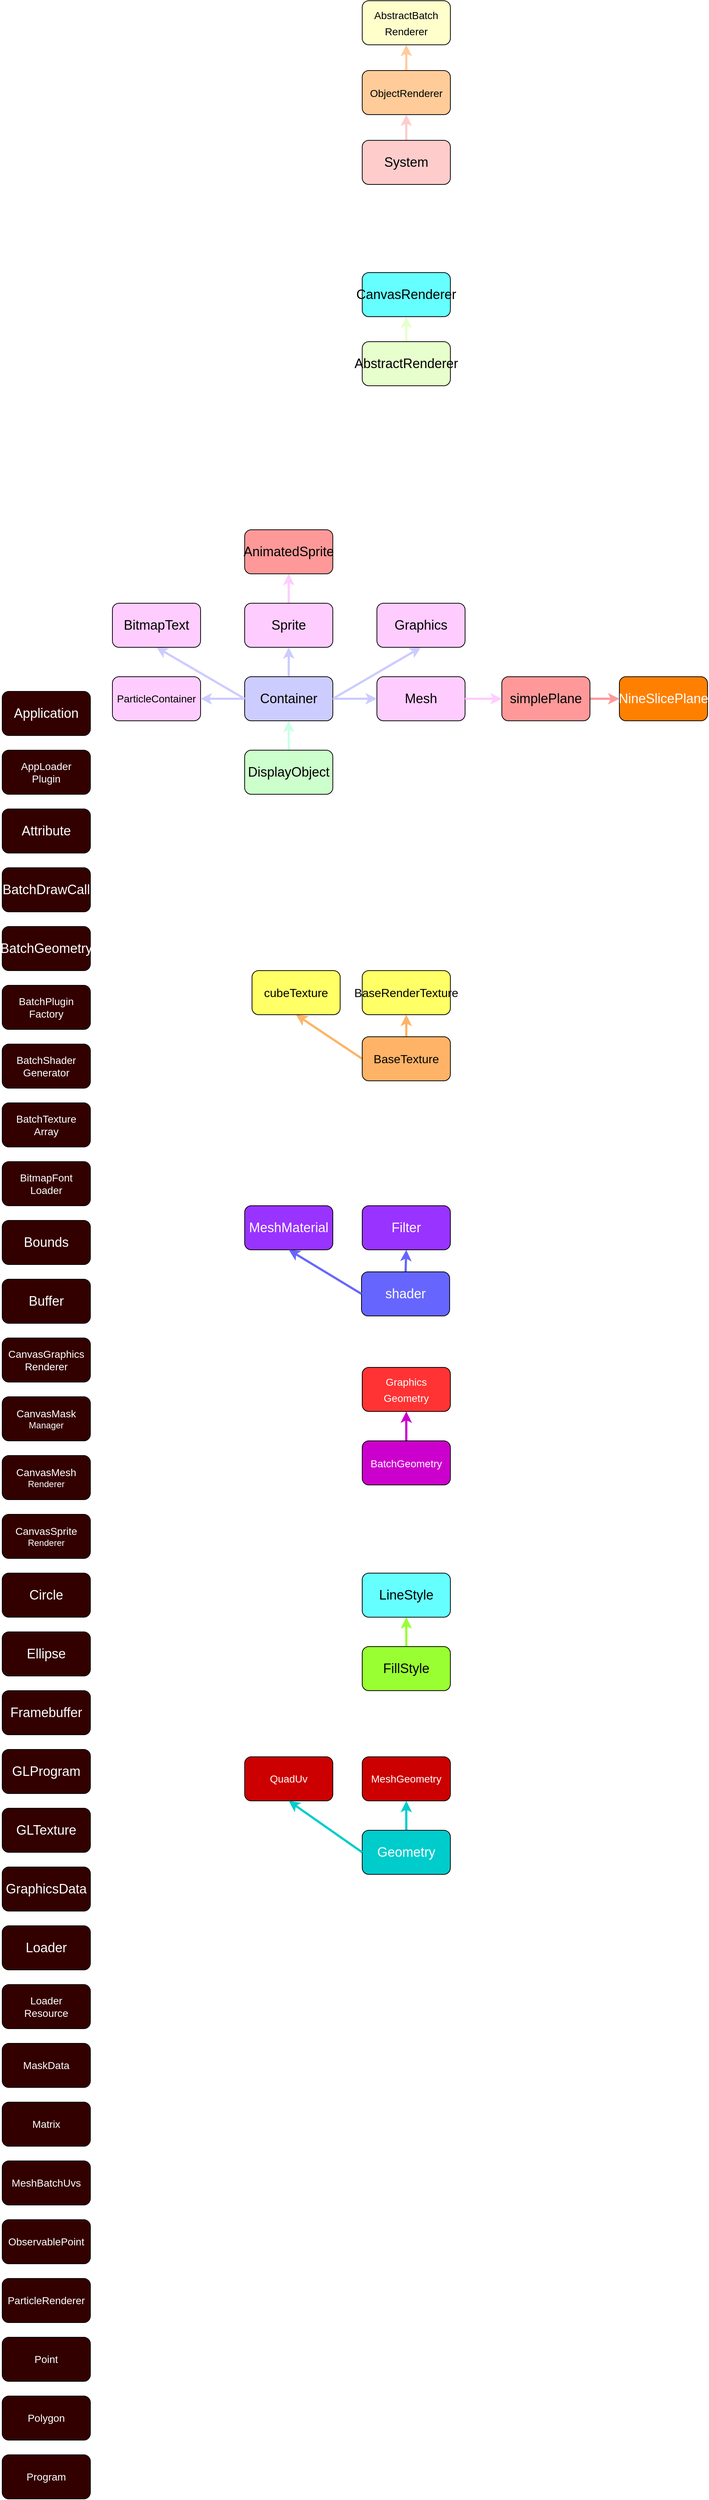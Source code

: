 <mxfile version="12.3.9" type="github" pages="1">
  <diagram id="thLPAHnBat29S-Hlk40B" name="第 1 页">
    <mxGraphModel dx="1695" dy="482" grid="1" gridSize="10" guides="0" tooltips="1" connect="1" arrows="1" fold="1" page="1" pageScale="1" pageWidth="827" pageHeight="1169" math="0" shadow="0">
      <root>
        <mxCell id="0"/>
        <mxCell id="1" parent="0"/>
        <mxCell id="hVxCnSyeNLPReYvmllyp-5" style="rounded=0;orthogonalLoop=1;jettySize=auto;html=1;exitX=0.5;exitY=0;exitDx=0;exitDy=0;entryX=0.5;entryY=1;entryDx=0;entryDy=0;strokeColor=#FFCCCC;strokeWidth=3;" edge="1" parent="1" source="hVxCnSyeNLPReYvmllyp-2" target="hVxCnSyeNLPReYvmllyp-3">
          <mxGeometry relative="1" as="geometry"/>
        </mxCell>
        <mxCell id="hVxCnSyeNLPReYvmllyp-2" value="&lt;font style=&quot;font-size: 18px&quot;&gt;System&lt;/font&gt;" style="rounded=1;whiteSpace=wrap;html=1;fillColor=#FFCCCC;" vertex="1" parent="1">
          <mxGeometry x="340" y="280" width="120" height="60" as="geometry"/>
        </mxCell>
        <mxCell id="hVxCnSyeNLPReYvmllyp-8" style="edgeStyle=none;rounded=0;orthogonalLoop=1;jettySize=auto;html=1;exitX=0.5;exitY=0;exitDx=0;exitDy=0;strokeColor=#FFCC99;strokeWidth=3;" edge="1" parent="1" source="hVxCnSyeNLPReYvmllyp-3" target="hVxCnSyeNLPReYvmllyp-7">
          <mxGeometry relative="1" as="geometry"/>
        </mxCell>
        <mxCell id="hVxCnSyeNLPReYvmllyp-3" value="&lt;font style=&quot;font-size: 14px&quot;&gt;ObjectRenderer&lt;/font&gt;" style="rounded=1;whiteSpace=wrap;html=1;fillColor=#FFCC99;gradientColor=none;fontSize=18;" vertex="1" parent="1">
          <mxGeometry x="340" y="185" width="120" height="60" as="geometry"/>
        </mxCell>
        <mxCell id="hVxCnSyeNLPReYvmllyp-7" value="&lt;font style=&quot;font-size: 14px&quot;&gt;AbstractBatch&lt;br&gt;Renderer&lt;/font&gt;" style="rounded=1;whiteSpace=wrap;html=1;fillColor=#FFFFCC;gradientColor=none;fontSize=18;" vertex="1" parent="1">
          <mxGeometry x="340" y="90" width="120" height="60" as="geometry"/>
        </mxCell>
        <mxCell id="hVxCnSyeNLPReYvmllyp-39" style="edgeStyle=none;rounded=0;orthogonalLoop=1;jettySize=auto;html=1;exitX=0.5;exitY=0;exitDx=0;exitDy=0;entryX=0.5;entryY=1;entryDx=0;entryDy=0;strokeColor=#E6FFCC;strokeWidth=3;" edge="1" parent="1" source="hVxCnSyeNLPReYvmllyp-9" target="hVxCnSyeNLPReYvmllyp-38">
          <mxGeometry relative="1" as="geometry"/>
        </mxCell>
        <mxCell id="hVxCnSyeNLPReYvmllyp-9" value="&lt;span style=&quot;font-size: 18px&quot;&gt;AbstractRenderer&lt;/span&gt;" style="rounded=1;whiteSpace=wrap;html=1;fillColor=#E6FFCC;" vertex="1" parent="1">
          <mxGeometry x="340" y="554" width="120" height="60" as="geometry"/>
        </mxCell>
        <mxCell id="hVxCnSyeNLPReYvmllyp-13" style="edgeStyle=none;rounded=0;orthogonalLoop=1;jettySize=auto;html=1;exitX=0.5;exitY=0;exitDx=0;exitDy=0;entryX=0.5;entryY=1;entryDx=0;entryDy=0;strokeColor=#CCFFE6;strokeWidth=3;" edge="1" parent="1" source="hVxCnSyeNLPReYvmllyp-10" target="hVxCnSyeNLPReYvmllyp-11">
          <mxGeometry relative="1" as="geometry"/>
        </mxCell>
        <mxCell id="hVxCnSyeNLPReYvmllyp-10" value="&lt;span style=&quot;font-size: 18px&quot;&gt;DisplayObject&lt;/span&gt;" style="rounded=1;whiteSpace=wrap;html=1;fillColor=#CCFFCC;gradientColor=none;" vertex="1" parent="1">
          <mxGeometry x="180" y="1110" width="120" height="60" as="geometry"/>
        </mxCell>
        <mxCell id="hVxCnSyeNLPReYvmllyp-15" style="edgeStyle=none;rounded=0;orthogonalLoop=1;jettySize=auto;html=1;exitX=0.5;exitY=0;exitDx=0;exitDy=0;strokeColor=#CCCCFF;strokeWidth=3;" edge="1" parent="1" source="hVxCnSyeNLPReYvmllyp-11" target="hVxCnSyeNLPReYvmllyp-14">
          <mxGeometry relative="1" as="geometry"/>
        </mxCell>
        <mxCell id="hVxCnSyeNLPReYvmllyp-57" style="edgeStyle=none;rounded=0;orthogonalLoop=1;jettySize=auto;html=1;exitX=1;exitY=0.5;exitDx=0;exitDy=0;entryX=0.5;entryY=1;entryDx=0;entryDy=0;strokeColor=#CCCCFF;strokeWidth=3;" edge="1" parent="1" source="hVxCnSyeNLPReYvmllyp-11" target="hVxCnSyeNLPReYvmllyp-56">
          <mxGeometry relative="1" as="geometry"/>
        </mxCell>
        <mxCell id="hVxCnSyeNLPReYvmllyp-11" value="&lt;span style=&quot;font-size: 18px&quot;&gt;Container&lt;/span&gt;" style="rounded=1;whiteSpace=wrap;html=1;fillColor=#CCCCFF;gradientColor=none;" vertex="1" parent="1">
          <mxGeometry x="180" y="1010" width="120" height="60" as="geometry"/>
        </mxCell>
        <mxCell id="hVxCnSyeNLPReYvmllyp-17" style="edgeStyle=none;rounded=0;orthogonalLoop=1;jettySize=auto;html=1;exitX=0.5;exitY=0;exitDx=0;exitDy=0;entryX=0.5;entryY=1;entryDx=0;entryDy=0;strokeColor=#FFCCFF;strokeWidth=3;" edge="1" parent="1" source="hVxCnSyeNLPReYvmllyp-14" target="hVxCnSyeNLPReYvmllyp-16">
          <mxGeometry relative="1" as="geometry"/>
        </mxCell>
        <mxCell id="hVxCnSyeNLPReYvmllyp-14" value="&lt;span style=&quot;font-size: 18px&quot;&gt;Sprite&lt;/span&gt;" style="rounded=1;whiteSpace=wrap;html=1;fillColor=#FFCCFF;gradientColor=none;" vertex="1" parent="1">
          <mxGeometry x="180" y="910" width="120" height="60" as="geometry"/>
        </mxCell>
        <mxCell id="hVxCnSyeNLPReYvmllyp-16" value="&lt;span style=&quot;font-size: 18px&quot;&gt;AnimatedSprite&lt;/span&gt;" style="rounded=1;whiteSpace=wrap;html=1;fillColor=#FF9999;gradientColor=none;" vertex="1" parent="1">
          <mxGeometry x="180" y="810" width="120" height="60" as="geometry"/>
        </mxCell>
        <mxCell id="hVxCnSyeNLPReYvmllyp-18" value="&lt;span style=&quot;font-size: 18px&quot;&gt;&lt;font color=&quot;#ffffff&quot;&gt;Application&lt;/font&gt;&lt;/span&gt;" style="rounded=1;whiteSpace=wrap;html=1;fillColor=#330000;gradientColor=none;" vertex="1" parent="1">
          <mxGeometry x="-150" y="1030" width="120" height="60" as="geometry"/>
        </mxCell>
        <mxCell id="hVxCnSyeNLPReYvmllyp-19" value="&lt;font color=&quot;#ffffff&quot; style=&quot;font-size: 14px&quot;&gt;AppLoader&lt;br&gt;Plugin&lt;/font&gt;" style="rounded=1;whiteSpace=wrap;html=1;fillColor=#330000;gradientColor=none;" vertex="1" parent="1">
          <mxGeometry x="-150" y="1110" width="120" height="60" as="geometry"/>
        </mxCell>
        <mxCell id="hVxCnSyeNLPReYvmllyp-20" value="&lt;span style=&quot;font-size: 18px&quot;&gt;&lt;font color=&quot;#ffffff&quot;&gt;Attribute&lt;/font&gt;&lt;/span&gt;" style="rounded=1;whiteSpace=wrap;html=1;fillColor=#330000;gradientColor=none;" vertex="1" parent="1">
          <mxGeometry x="-150" y="1190" width="120" height="60" as="geometry"/>
        </mxCell>
        <mxCell id="hVxCnSyeNLPReYvmllyp-23" style="edgeStyle=none;rounded=0;orthogonalLoop=1;jettySize=auto;html=1;exitX=0.5;exitY=0;exitDx=0;exitDy=0;strokeColor=#FFB366;strokeWidth=3;" edge="1" parent="1" source="hVxCnSyeNLPReYvmllyp-21" target="hVxCnSyeNLPReYvmllyp-22">
          <mxGeometry relative="1" as="geometry"/>
        </mxCell>
        <mxCell id="hVxCnSyeNLPReYvmllyp-43" style="edgeStyle=none;rounded=0;orthogonalLoop=1;jettySize=auto;html=1;exitX=0;exitY=0.5;exitDx=0;exitDy=0;entryX=0.5;entryY=1;entryDx=0;entryDy=0;strokeColor=#FFB366;strokeWidth=3;" edge="1" parent="1" source="hVxCnSyeNLPReYvmllyp-21" target="hVxCnSyeNLPReYvmllyp-42">
          <mxGeometry relative="1" as="geometry"/>
        </mxCell>
        <mxCell id="hVxCnSyeNLPReYvmllyp-21" value="&lt;font size=&quot;3&quot;&gt;BaseTexture&lt;/font&gt;" style="rounded=1;whiteSpace=wrap;html=1;fillColor=#FFB366;gradientColor=none;" vertex="1" parent="1">
          <mxGeometry x="340" y="1500" width="120" height="60" as="geometry"/>
        </mxCell>
        <mxCell id="hVxCnSyeNLPReYvmllyp-22" value="&lt;font size=&quot;3&quot;&gt;BaseRenderTexture&lt;/font&gt;" style="rounded=1;whiteSpace=wrap;html=1;fillColor=#FFFF66;gradientColor=none;" vertex="1" parent="1">
          <mxGeometry x="340" y="1410" width="120" height="60" as="geometry"/>
        </mxCell>
        <mxCell id="hVxCnSyeNLPReYvmllyp-24" value="&lt;span style=&quot;font-size: 18px&quot;&gt;&lt;font color=&quot;#ffffff&quot;&gt;BatchDrawCall&lt;/font&gt;&lt;/span&gt;" style="rounded=1;whiteSpace=wrap;html=1;fillColor=#330000;gradientColor=none;" vertex="1" parent="1">
          <mxGeometry x="-150" y="1270" width="120" height="60" as="geometry"/>
        </mxCell>
        <mxCell id="hVxCnSyeNLPReYvmllyp-25" value="&lt;font color=&quot;#ffffff&quot; style=&quot;font-size: 18px&quot;&gt;BatchGeometry&lt;/font&gt;" style="rounded=1;whiteSpace=wrap;html=1;fillColor=#330000;gradientColor=none;" vertex="1" parent="1">
          <mxGeometry x="-150" y="1350" width="120" height="60" as="geometry"/>
        </mxCell>
        <mxCell id="hVxCnSyeNLPReYvmllyp-26" value="&lt;font color=&quot;#ffffff&quot; style=&quot;font-size: 14px&quot;&gt;BatchPlugin&lt;br&gt;Factory&lt;/font&gt;" style="rounded=1;whiteSpace=wrap;html=1;fillColor=#330000;gradientColor=none;" vertex="1" parent="1">
          <mxGeometry x="-150" y="1430" width="120" height="60" as="geometry"/>
        </mxCell>
        <mxCell id="hVxCnSyeNLPReYvmllyp-27" value="&lt;font color=&quot;#ffffff&quot; style=&quot;font-size: 14px&quot;&gt;BatchShader&lt;br&gt;Generator&lt;/font&gt;" style="rounded=1;whiteSpace=wrap;html=1;fillColor=#330000;gradientColor=none;" vertex="1" parent="1">
          <mxGeometry x="-150" y="1510" width="120" height="60" as="geometry"/>
        </mxCell>
        <mxCell id="hVxCnSyeNLPReYvmllyp-28" value="&lt;font color=&quot;#ffffff&quot; style=&quot;font-size: 14px&quot;&gt;BatchTexture&lt;br&gt;Array&lt;/font&gt;" style="rounded=1;whiteSpace=wrap;html=1;fillColor=#330000;gradientColor=none;" vertex="1" parent="1">
          <mxGeometry x="-150" y="1590" width="120" height="60" as="geometry"/>
        </mxCell>
        <mxCell id="hVxCnSyeNLPReYvmllyp-29" value="&lt;font color=&quot;#ffffff&quot; style=&quot;font-size: 14px&quot;&gt;BitmapFont&lt;br&gt;Loader&lt;br&gt;&lt;/font&gt;" style="rounded=1;whiteSpace=wrap;html=1;fillColor=#330000;gradientColor=none;" vertex="1" parent="1">
          <mxGeometry x="-150" y="1670" width="120" height="60" as="geometry"/>
        </mxCell>
        <mxCell id="hVxCnSyeNLPReYvmllyp-30" style="edgeStyle=none;rounded=0;orthogonalLoop=1;jettySize=auto;html=1;exitX=0;exitY=0.5;exitDx=0;exitDy=0;strokeColor=#CCCCFF;strokeWidth=3;entryX=0.5;entryY=1;entryDx=0;entryDy=0;" edge="1" parent="1" source="hVxCnSyeNLPReYvmllyp-11" target="hVxCnSyeNLPReYvmllyp-32">
          <mxGeometry relative="1" as="geometry">
            <mxPoint x="250" y="1020" as="sourcePoint"/>
            <mxPoint x="60" y="1030" as="targetPoint"/>
          </mxGeometry>
        </mxCell>
        <mxCell id="hVxCnSyeNLPReYvmllyp-32" value="&lt;span style=&quot;font-size: 18px&quot;&gt;BitmapText&lt;/span&gt;" style="rounded=1;whiteSpace=wrap;html=1;fillColor=#FFCCFF;gradientColor=none;" vertex="1" parent="1">
          <mxGeometry y="910" width="120" height="60" as="geometry"/>
        </mxCell>
        <mxCell id="hVxCnSyeNLPReYvmllyp-33" value="&lt;font color=&quot;#ffffff&quot;&gt;&lt;font style=&quot;font-size: 18px&quot;&gt;Bounds&lt;/font&gt;&lt;br&gt;&lt;/font&gt;" style="rounded=1;whiteSpace=wrap;html=1;fillColor=#330000;gradientColor=none;" vertex="1" parent="1">
          <mxGeometry x="-150" y="1750" width="120" height="60" as="geometry"/>
        </mxCell>
        <mxCell id="hVxCnSyeNLPReYvmllyp-34" value="&lt;font color=&quot;#ffffff&quot;&gt;&lt;font style=&quot;font-size: 18px&quot;&gt;Buffer&lt;/font&gt;&lt;br&gt;&lt;/font&gt;" style="rounded=1;whiteSpace=wrap;html=1;fillColor=#330000;gradientColor=none;" vertex="1" parent="1">
          <mxGeometry x="-150" y="1830" width="120" height="60" as="geometry"/>
        </mxCell>
        <mxCell id="hVxCnSyeNLPReYvmllyp-35" value="&lt;font color=&quot;#ffffff&quot;&gt;&lt;font style=&quot;font-size: 14px&quot;&gt;&lt;font&gt;CanvasGraphics&lt;br&gt;&lt;/font&gt;Renderer&lt;/font&gt;&lt;br&gt;&lt;/font&gt;" style="rounded=1;whiteSpace=wrap;html=1;fillColor=#330000;gradientColor=none;" vertex="1" parent="1">
          <mxGeometry x="-150" y="1910" width="120" height="60" as="geometry"/>
        </mxCell>
        <mxCell id="hVxCnSyeNLPReYvmllyp-36" value="&lt;font color=&quot;#ffffff&quot;&gt;&lt;font style=&quot;font-size: 14px&quot;&gt;&lt;font&gt;CanvasMask&lt;br&gt;&lt;/font&gt;&lt;/font&gt;Manager&lt;br&gt;&lt;/font&gt;" style="rounded=1;whiteSpace=wrap;html=1;fillColor=#330000;gradientColor=none;" vertex="1" parent="1">
          <mxGeometry x="-150" y="1990" width="120" height="60" as="geometry"/>
        </mxCell>
        <mxCell id="hVxCnSyeNLPReYvmllyp-37" value="&lt;font color=&quot;#ffffff&quot;&gt;&lt;font style=&quot;font-size: 14px&quot;&gt;&lt;font&gt;CanvasMesh&lt;br&gt;&lt;/font&gt;&lt;/font&gt;Renderer&lt;br&gt;&lt;/font&gt;" style="rounded=1;whiteSpace=wrap;html=1;fillColor=#330000;gradientColor=none;" vertex="1" parent="1">
          <mxGeometry x="-150" y="2070" width="120" height="60" as="geometry"/>
        </mxCell>
        <mxCell id="hVxCnSyeNLPReYvmllyp-38" value="&lt;span style=&quot;font-size: 18px&quot;&gt;CanvasRenderer&lt;/span&gt;" style="rounded=1;whiteSpace=wrap;html=1;fillColor=#66FFFF;" vertex="1" parent="1">
          <mxGeometry x="340" y="460" width="120" height="60" as="geometry"/>
        </mxCell>
        <mxCell id="hVxCnSyeNLPReYvmllyp-40" value="&lt;font color=&quot;#ffffff&quot;&gt;&lt;font style=&quot;font-size: 14px&quot;&gt;&lt;font&gt;CanvasSprite&lt;br&gt;&lt;/font&gt;&lt;/font&gt;Renderer&lt;br&gt;&lt;/font&gt;" style="rounded=1;whiteSpace=wrap;html=1;fillColor=#330000;gradientColor=none;" vertex="1" parent="1">
          <mxGeometry x="-150" y="2150" width="120" height="60" as="geometry"/>
        </mxCell>
        <mxCell id="hVxCnSyeNLPReYvmllyp-41" value="&lt;font color=&quot;#ffffff&quot;&gt;&lt;font style=&quot;font-size: 18px&quot;&gt;Circle&lt;/font&gt;&lt;br&gt;&lt;/font&gt;" style="rounded=1;whiteSpace=wrap;html=1;fillColor=#330000;gradientColor=none;" vertex="1" parent="1">
          <mxGeometry x="-150" y="2230" width="120" height="60" as="geometry"/>
        </mxCell>
        <mxCell id="hVxCnSyeNLPReYvmllyp-42" value="&lt;font size=&quot;3&quot;&gt;cubeTexture&lt;/font&gt;" style="rounded=1;whiteSpace=wrap;html=1;fillColor=#FFFF66;gradientColor=none;" vertex="1" parent="1">
          <mxGeometry x="190" y="1410" width="120" height="60" as="geometry"/>
        </mxCell>
        <mxCell id="hVxCnSyeNLPReYvmllyp-44" value="&lt;font color=&quot;#ffffff&quot;&gt;&lt;font style=&quot;font-size: 18px&quot;&gt;Ellipse&lt;/font&gt;&lt;br&gt;&lt;/font&gt;" style="rounded=1;whiteSpace=wrap;html=1;fillColor=#330000;gradientColor=none;" vertex="1" parent="1">
          <mxGeometry x="-150" y="2310" width="120" height="60" as="geometry"/>
        </mxCell>
        <mxCell id="hVxCnSyeNLPReYvmllyp-63" style="edgeStyle=none;rounded=0;orthogonalLoop=1;jettySize=auto;html=1;exitX=0.5;exitY=0;exitDx=0;exitDy=0;entryX=0.5;entryY=1;entryDx=0;entryDy=0;strokeColor=#99FF33;strokeWidth=3;" edge="1" parent="1" source="hVxCnSyeNLPReYvmllyp-45" target="hVxCnSyeNLPReYvmllyp-62">
          <mxGeometry relative="1" as="geometry"/>
        </mxCell>
        <mxCell id="hVxCnSyeNLPReYvmllyp-45" value="&lt;font style=&quot;font-size: 18px&quot;&gt;FillStyle&lt;/font&gt;" style="rounded=1;whiteSpace=wrap;html=1;fillColor=#99FF33;gradientColor=none;" vertex="1" parent="1">
          <mxGeometry x="340" y="2330" width="120" height="60" as="geometry"/>
        </mxCell>
        <mxCell id="hVxCnSyeNLPReYvmllyp-49" style="edgeStyle=none;rounded=0;orthogonalLoop=1;jettySize=auto;html=1;exitX=0.5;exitY=0;exitDx=0;exitDy=0;entryX=0.5;entryY=1;entryDx=0;entryDy=0;strokeColor=#6666FF;strokeWidth=3;" edge="1" parent="1" source="hVxCnSyeNLPReYvmllyp-47" target="hVxCnSyeNLPReYvmllyp-48">
          <mxGeometry relative="1" as="geometry"/>
        </mxCell>
        <mxCell id="hVxCnSyeNLPReYvmllyp-47" value="&lt;font color=&quot;#ffffff&quot; style=&quot;font-size: 18px&quot;&gt;shader&lt;/font&gt;" style="rounded=1;whiteSpace=wrap;html=1;fillColor=#6666FF;gradientColor=none;" vertex="1" parent="1">
          <mxGeometry x="339" y="1820" width="120" height="60" as="geometry"/>
        </mxCell>
        <mxCell id="hVxCnSyeNLPReYvmllyp-48" value="&lt;font color=&quot;#ffffff&quot; style=&quot;font-size: 18px&quot;&gt;Filter&lt;/font&gt;" style="rounded=1;whiteSpace=wrap;html=1;fillColor=#9933FF;gradientColor=none;" vertex="1" parent="1">
          <mxGeometry x="340" y="1730" width="120" height="60" as="geometry"/>
        </mxCell>
        <mxCell id="hVxCnSyeNLPReYvmllyp-52" value="&lt;font color=&quot;#ffffff&quot;&gt;&lt;font style=&quot;font-size: 18px&quot;&gt;Framebuffer&lt;/font&gt;&lt;br&gt;&lt;/font&gt;" style="rounded=1;whiteSpace=wrap;html=1;fillColor=#330000;gradientColor=none;" vertex="1" parent="1">
          <mxGeometry x="-150" y="2390" width="120" height="60" as="geometry"/>
        </mxCell>
        <mxCell id="hVxCnSyeNLPReYvmllyp-73" style="edgeStyle=none;rounded=0;orthogonalLoop=1;jettySize=auto;html=1;exitX=0.5;exitY=0;exitDx=0;exitDy=0;entryX=0.5;entryY=1;entryDx=0;entryDy=0;strokeColor=#00CCCC;strokeWidth=3;" edge="1" parent="1" source="hVxCnSyeNLPReYvmllyp-53" target="hVxCnSyeNLPReYvmllyp-72">
          <mxGeometry relative="1" as="geometry"/>
        </mxCell>
        <mxCell id="hVxCnSyeNLPReYvmllyp-53" value="&lt;font color=&quot;#ffffff&quot;&gt;&lt;span style=&quot;font-size: 18px&quot;&gt;Geometry&lt;/span&gt;&lt;br&gt;&lt;/font&gt;" style="rounded=1;whiteSpace=wrap;html=1;fillColor=#00CCCC;gradientColor=none;" vertex="1" parent="1">
          <mxGeometry x="340" y="2580" width="120" height="60" as="geometry"/>
        </mxCell>
        <mxCell id="hVxCnSyeNLPReYvmllyp-54" value="&lt;font color=&quot;#ffffff&quot;&gt;&lt;span style=&quot;font-size: 18px&quot;&gt;GLProgram&lt;/span&gt;&lt;br&gt;&lt;/font&gt;" style="rounded=1;whiteSpace=wrap;html=1;fillColor=#330000;gradientColor=none;" vertex="1" parent="1">
          <mxGeometry x="-150" y="2470" width="120" height="60" as="geometry"/>
        </mxCell>
        <mxCell id="hVxCnSyeNLPReYvmllyp-55" value="&lt;font color=&quot;#ffffff&quot;&gt;&lt;span style=&quot;font-size: 18px&quot;&gt;GLTexture&lt;/span&gt;&lt;br&gt;&lt;/font&gt;" style="rounded=1;whiteSpace=wrap;html=1;fillColor=#330000;gradientColor=none;" vertex="1" parent="1">
          <mxGeometry x="-150" y="2550" width="120" height="60" as="geometry"/>
        </mxCell>
        <mxCell id="hVxCnSyeNLPReYvmllyp-56" value="&lt;span style=&quot;font-size: 18px&quot;&gt;Graphics&lt;/span&gt;" style="rounded=1;whiteSpace=wrap;html=1;fillColor=#FFCCFF;gradientColor=none;" vertex="1" parent="1">
          <mxGeometry x="360" y="910" width="120" height="60" as="geometry"/>
        </mxCell>
        <mxCell id="hVxCnSyeNLPReYvmllyp-58" value="&lt;font color=&quot;#ffffff&quot;&gt;&lt;span style=&quot;font-size: 18px&quot;&gt;GraphicsData&lt;/span&gt;&lt;br&gt;&lt;/font&gt;" style="rounded=1;whiteSpace=wrap;html=1;fillColor=#330000;gradientColor=none;" vertex="1" parent="1">
          <mxGeometry x="-150" y="2630" width="120" height="60" as="geometry"/>
        </mxCell>
        <mxCell id="hVxCnSyeNLPReYvmllyp-61" style="edgeStyle=none;rounded=0;orthogonalLoop=1;jettySize=auto;html=1;exitX=0.5;exitY=0;exitDx=0;exitDy=0;entryX=0.5;entryY=1;entryDx=0;entryDy=0;strokeColor=#CC00CC;strokeWidth=3;" edge="1" parent="1" source="hVxCnSyeNLPReYvmllyp-59" target="hVxCnSyeNLPReYvmllyp-60">
          <mxGeometry relative="1" as="geometry"/>
        </mxCell>
        <mxCell id="hVxCnSyeNLPReYvmllyp-59" value="&lt;font color=&quot;#ffffff&quot; style=&quot;font-size: 14px&quot;&gt;BatchGeometry&lt;/font&gt;" style="rounded=1;whiteSpace=wrap;html=1;fillColor=#CC00CC;gradientColor=none;fontSize=18;" vertex="1" parent="1">
          <mxGeometry x="340" y="2050" width="120" height="60" as="geometry"/>
        </mxCell>
        <mxCell id="hVxCnSyeNLPReYvmllyp-60" value="&lt;font color=&quot;#ffffff&quot; style=&quot;font-size: 14px&quot;&gt;Graphics&lt;br&gt;Geometry&lt;/font&gt;" style="rounded=1;whiteSpace=wrap;html=1;fillColor=#FF3333;gradientColor=none;fontSize=18;" vertex="1" parent="1">
          <mxGeometry x="340" y="1950" width="120" height="60" as="geometry"/>
        </mxCell>
        <mxCell id="hVxCnSyeNLPReYvmllyp-62" value="&lt;font style=&quot;font-size: 18px&quot;&gt;LineStyle&lt;/font&gt;" style="rounded=1;whiteSpace=wrap;html=1;fillColor=#66FFFF;gradientColor=none;" vertex="1" parent="1">
          <mxGeometry x="340" y="2230" width="120" height="60" as="geometry"/>
        </mxCell>
        <mxCell id="hVxCnSyeNLPReYvmllyp-64" value="&lt;font color=&quot;#ffffff&quot;&gt;&lt;span style=&quot;font-size: 18px&quot;&gt;Loader&lt;/span&gt;&lt;br&gt;&lt;/font&gt;" style="rounded=1;whiteSpace=wrap;html=1;fillColor=#330000;gradientColor=none;" vertex="1" parent="1">
          <mxGeometry x="-150" y="2710" width="120" height="60" as="geometry"/>
        </mxCell>
        <mxCell id="hVxCnSyeNLPReYvmllyp-65" value="&lt;font color=&quot;#ffffff&quot;&gt;&lt;font style=&quot;font-size: 14px&quot;&gt;Loader&lt;br&gt;Resource&lt;/font&gt;&lt;br&gt;&lt;/font&gt;" style="rounded=1;whiteSpace=wrap;html=1;fillColor=#330000;gradientColor=none;" vertex="1" parent="1">
          <mxGeometry x="-150" y="2790" width="120" height="60" as="geometry"/>
        </mxCell>
        <mxCell id="hVxCnSyeNLPReYvmllyp-66" value="&lt;font color=&quot;#ffffff&quot;&gt;&lt;span style=&quot;font-size: 14px&quot;&gt;MaskData&lt;/span&gt;&lt;br&gt;&lt;/font&gt;" style="rounded=1;whiteSpace=wrap;html=1;fillColor=#330000;gradientColor=none;" vertex="1" parent="1">
          <mxGeometry x="-150" y="2870" width="120" height="60" as="geometry"/>
        </mxCell>
        <mxCell id="hVxCnSyeNLPReYvmllyp-67" value="&lt;font color=&quot;#ffffff&quot;&gt;&lt;span style=&quot;font-size: 14px&quot;&gt;Matrix&lt;/span&gt;&lt;br&gt;&lt;/font&gt;" style="rounded=1;whiteSpace=wrap;html=1;fillColor=#330000;gradientColor=none;" vertex="1" parent="1">
          <mxGeometry x="-150" y="2950" width="120" height="60" as="geometry"/>
        </mxCell>
        <mxCell id="hVxCnSyeNLPReYvmllyp-69" value="&lt;span style=&quot;font-size: 18px&quot;&gt;Mesh&lt;/span&gt;" style="rounded=1;whiteSpace=wrap;html=1;fillColor=#FFCCFF;gradientColor=none;" vertex="1" parent="1">
          <mxGeometry x="360" y="1010" width="120" height="60" as="geometry"/>
        </mxCell>
        <mxCell id="hVxCnSyeNLPReYvmllyp-70" style="edgeStyle=none;rounded=0;orthogonalLoop=1;jettySize=auto;html=1;exitX=1;exitY=0.5;exitDx=0;exitDy=0;entryX=0;entryY=0.5;entryDx=0;entryDy=0;strokeColor=#CCCCFF;strokeWidth=3;" edge="1" parent="1" source="hVxCnSyeNLPReYvmllyp-11" target="hVxCnSyeNLPReYvmllyp-69">
          <mxGeometry relative="1" as="geometry">
            <mxPoint x="310" y="1050" as="sourcePoint"/>
            <mxPoint x="430" y="980" as="targetPoint"/>
          </mxGeometry>
        </mxCell>
        <mxCell id="hVxCnSyeNLPReYvmllyp-71" value="&lt;font color=&quot;#ffffff&quot;&gt;&lt;span style=&quot;font-size: 14px&quot;&gt;MeshBatchUvs&lt;/span&gt;&lt;br&gt;&lt;/font&gt;" style="rounded=1;whiteSpace=wrap;html=1;fillColor=#330000;gradientColor=none;" vertex="1" parent="1">
          <mxGeometry x="-150" y="3030" width="120" height="60" as="geometry"/>
        </mxCell>
        <mxCell id="hVxCnSyeNLPReYvmllyp-72" value="&lt;font color=&quot;#ffffff&quot;&gt;&lt;font style=&quot;font-size: 14px&quot;&gt;MeshGeometry&lt;/font&gt;&lt;br&gt;&lt;/font&gt;" style="rounded=1;whiteSpace=wrap;html=1;fillColor=#CC0000;gradientColor=none;" vertex="1" parent="1">
          <mxGeometry x="340" y="2480" width="120" height="60" as="geometry"/>
        </mxCell>
        <mxCell id="hVxCnSyeNLPReYvmllyp-74" value="&lt;font color=&quot;#ffffff&quot; style=&quot;font-size: 18px&quot;&gt;MeshMaterial&lt;/font&gt;" style="rounded=1;whiteSpace=wrap;html=1;fillColor=#9933FF;gradientColor=none;" vertex="1" parent="1">
          <mxGeometry x="180" y="1730" width="120" height="60" as="geometry"/>
        </mxCell>
        <mxCell id="hVxCnSyeNLPReYvmllyp-75" style="edgeStyle=none;rounded=0;orthogonalLoop=1;jettySize=auto;html=1;exitX=0;exitY=0.5;exitDx=0;exitDy=0;entryX=0.5;entryY=1;entryDx=0;entryDy=0;strokeColor=#6666FF;strokeWidth=3;" edge="1" parent="1" source="hVxCnSyeNLPReYvmllyp-47" target="hVxCnSyeNLPReYvmllyp-74">
          <mxGeometry relative="1" as="geometry">
            <mxPoint x="409" y="1830" as="sourcePoint"/>
            <mxPoint x="410" y="1800" as="targetPoint"/>
          </mxGeometry>
        </mxCell>
        <mxCell id="hVxCnSyeNLPReYvmllyp-79" style="edgeStyle=none;rounded=0;orthogonalLoop=1;jettySize=auto;html=1;exitX=1;exitY=0.5;exitDx=0;exitDy=0;entryX=0;entryY=0.5;entryDx=0;entryDy=0;strokeColor=#FF9999;strokeWidth=3;" edge="1" parent="1" source="hVxCnSyeNLPReYvmllyp-76" target="hVxCnSyeNLPReYvmllyp-78">
          <mxGeometry relative="1" as="geometry"/>
        </mxCell>
        <mxCell id="hVxCnSyeNLPReYvmllyp-76" value="&lt;span style=&quot;font-size: 18px&quot;&gt;simplePlane&lt;/span&gt;" style="rounded=1;whiteSpace=wrap;html=1;fillColor=#FF9999;gradientColor=none;" vertex="1" parent="1">
          <mxGeometry x="530" y="1010" width="120" height="60" as="geometry"/>
        </mxCell>
        <mxCell id="hVxCnSyeNLPReYvmllyp-77" style="edgeStyle=none;rounded=0;orthogonalLoop=1;jettySize=auto;html=1;exitX=1;exitY=0.5;exitDx=0;exitDy=0;entryX=0;entryY=0.5;entryDx=0;entryDy=0;strokeColor=#FFCCFF;strokeWidth=3;" edge="1" parent="1" source="hVxCnSyeNLPReYvmllyp-69" target="hVxCnSyeNLPReYvmllyp-76">
          <mxGeometry relative="1" as="geometry">
            <mxPoint x="250" y="920" as="sourcePoint"/>
            <mxPoint x="250" y="880" as="targetPoint"/>
          </mxGeometry>
        </mxCell>
        <mxCell id="hVxCnSyeNLPReYvmllyp-78" value="&lt;font color=&quot;#ffffff&quot;&gt;&lt;span style=&quot;font-size: 18px&quot;&gt;NineSlicePlane&lt;/span&gt;&lt;/font&gt;" style="rounded=1;whiteSpace=wrap;html=1;fillColor=#FF8000;gradientColor=none;" vertex="1" parent="1">
          <mxGeometry x="690" y="1010" width="120" height="60" as="geometry"/>
        </mxCell>
        <mxCell id="hVxCnSyeNLPReYvmllyp-80" value="&lt;font color=&quot;#ffffff&quot;&gt;&lt;span style=&quot;font-size: 14px&quot;&gt;ObservablePoint&lt;/span&gt;&lt;br&gt;&lt;/font&gt;" style="rounded=1;whiteSpace=wrap;html=1;fillColor=#330000;gradientColor=none;" vertex="1" parent="1">
          <mxGeometry x="-150" y="3110" width="120" height="60" as="geometry"/>
        </mxCell>
        <mxCell id="hVxCnSyeNLPReYvmllyp-82" value="&lt;font style=&quot;font-size: 14px&quot;&gt;ParticleContainer&lt;/font&gt;" style="rounded=1;whiteSpace=wrap;html=1;fillColor=#FFCCFF;gradientColor=none;" vertex="1" parent="1">
          <mxGeometry y="1010" width="120" height="60" as="geometry"/>
        </mxCell>
        <mxCell id="hVxCnSyeNLPReYvmllyp-83" style="edgeStyle=none;rounded=0;orthogonalLoop=1;jettySize=auto;html=1;exitX=0;exitY=0.5;exitDx=0;exitDy=0;strokeColor=#CCCCFF;strokeWidth=3;entryX=1;entryY=0.5;entryDx=0;entryDy=0;" edge="1" parent="1" source="hVxCnSyeNLPReYvmllyp-11" target="hVxCnSyeNLPReYvmllyp-82">
          <mxGeometry relative="1" as="geometry">
            <mxPoint x="190" y="1050" as="sourcePoint"/>
            <mxPoint x="70" y="980" as="targetPoint"/>
          </mxGeometry>
        </mxCell>
        <mxCell id="hVxCnSyeNLPReYvmllyp-84" value="&lt;font color=&quot;#ffffff&quot;&gt;&lt;span style=&quot;font-size: 14px&quot;&gt;ParticleRenderer&lt;/span&gt;&lt;br&gt;&lt;/font&gt;" style="rounded=1;whiteSpace=wrap;html=1;fillColor=#330000;gradientColor=none;" vertex="1" parent="1">
          <mxGeometry x="-150" y="3190" width="120" height="60" as="geometry"/>
        </mxCell>
        <mxCell id="hVxCnSyeNLPReYvmllyp-85" value="&lt;font color=&quot;#ffffff&quot;&gt;&lt;span style=&quot;font-size: 14px&quot;&gt;Point&lt;/span&gt;&lt;br&gt;&lt;/font&gt;" style="rounded=1;whiteSpace=wrap;html=1;fillColor=#330000;gradientColor=none;" vertex="1" parent="1">
          <mxGeometry x="-150" y="3270" width="120" height="60" as="geometry"/>
        </mxCell>
        <mxCell id="hVxCnSyeNLPReYvmllyp-86" value="&lt;font color=&quot;#ffffff&quot;&gt;&lt;span style=&quot;font-size: 14px&quot;&gt;Polygon&lt;/span&gt;&lt;br&gt;&lt;/font&gt;" style="rounded=1;whiteSpace=wrap;html=1;fillColor=#330000;gradientColor=none;" vertex="1" parent="1">
          <mxGeometry x="-150" y="3350" width="120" height="60" as="geometry"/>
        </mxCell>
        <mxCell id="hVxCnSyeNLPReYvmllyp-87" value="&lt;font color=&quot;#ffffff&quot;&gt;&lt;span style=&quot;font-size: 14px&quot;&gt;Program&lt;/span&gt;&lt;br&gt;&lt;/font&gt;" style="rounded=1;whiteSpace=wrap;html=1;fillColor=#330000;gradientColor=none;" vertex="1" parent="1">
          <mxGeometry x="-150" y="3430" width="120" height="60" as="geometry"/>
        </mxCell>
        <mxCell id="hVxCnSyeNLPReYvmllyp-90" value="&lt;font color=&quot;#ffffff&quot;&gt;&lt;font style=&quot;font-size: 14px&quot;&gt;QuadUv&lt;/font&gt;&lt;br&gt;&lt;/font&gt;" style="rounded=1;whiteSpace=wrap;html=1;fillColor=#CC0000;gradientColor=none;" vertex="1" parent="1">
          <mxGeometry x="180" y="2480" width="120" height="60" as="geometry"/>
        </mxCell>
        <mxCell id="hVxCnSyeNLPReYvmllyp-91" style="edgeStyle=none;rounded=0;orthogonalLoop=1;jettySize=auto;html=1;exitX=0;exitY=0.5;exitDx=0;exitDy=0;entryX=0.5;entryY=1;entryDx=0;entryDy=0;strokeColor=#00CCCC;strokeWidth=3;" edge="1" parent="1" source="hVxCnSyeNLPReYvmllyp-53" target="hVxCnSyeNLPReYvmllyp-90">
          <mxGeometry relative="1" as="geometry">
            <mxPoint x="410" y="2590" as="sourcePoint"/>
            <mxPoint x="410" y="2550" as="targetPoint"/>
          </mxGeometry>
        </mxCell>
      </root>
    </mxGraphModel>
  </diagram>
</mxfile>
